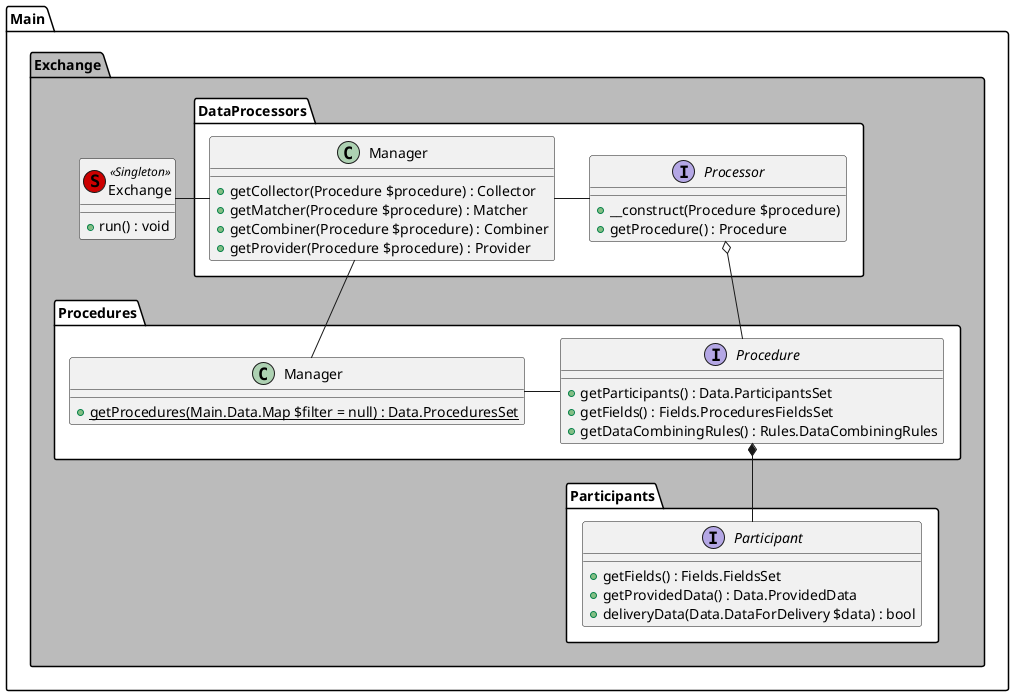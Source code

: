 @startuml

namespace Main.Exchange #BBB {
    class Exchange << (S,#CC0000) Singleton >> {
        +run() : void
    }

    namespace Participants #FFF {
        interface Participant {
            +getFields() : Fields.FieldsSet
            +getProvidedData() : Data.ProvidedData
            +deliveryData(Data.DataForDelivery $data) : bool
        }
    }

    namespace Procedures #FFF {
        class Manager {
            +{static}getProcedures(Main.Data.Map $filter = null) : Data.ProceduresSet
        }

        interface Procedure {
            +getParticipants() : Data.ParticipantsSet
            +getFields() : Fields.ProceduresFieldsSet
            +getDataCombiningRules() : Rules.DataCombiningRules
        }

        Manager - Procedure
    }

    namespace DataProcessors #FFF {
        class Manager {
            +getCollector(Procedure $procedure) : Collector
            +getMatcher(Procedure $procedure) : Matcher
            +getCombiner(Procedure $procedure) : Combiner
            +getProvider(Procedure $procedure) : Provider
        }

        interface Processor {
            +__construct(Procedure $procedure)
            +getProcedure() : Procedure
        }

        Manager - Processor
    }

    Exchange                                -   Main.Exchange.DataProcessors.Manager
    Main.Exchange.DataProcessors.Manager    -   Main.Exchange.Procedures.Manager
    Main.Exchange.Procedures.Procedure      *-- Main.Exchange.Participants.Participant
    Main.Exchange.DataProcessors.Processor  o-- Main.Exchange.Procedures.Procedure
}

@enduml